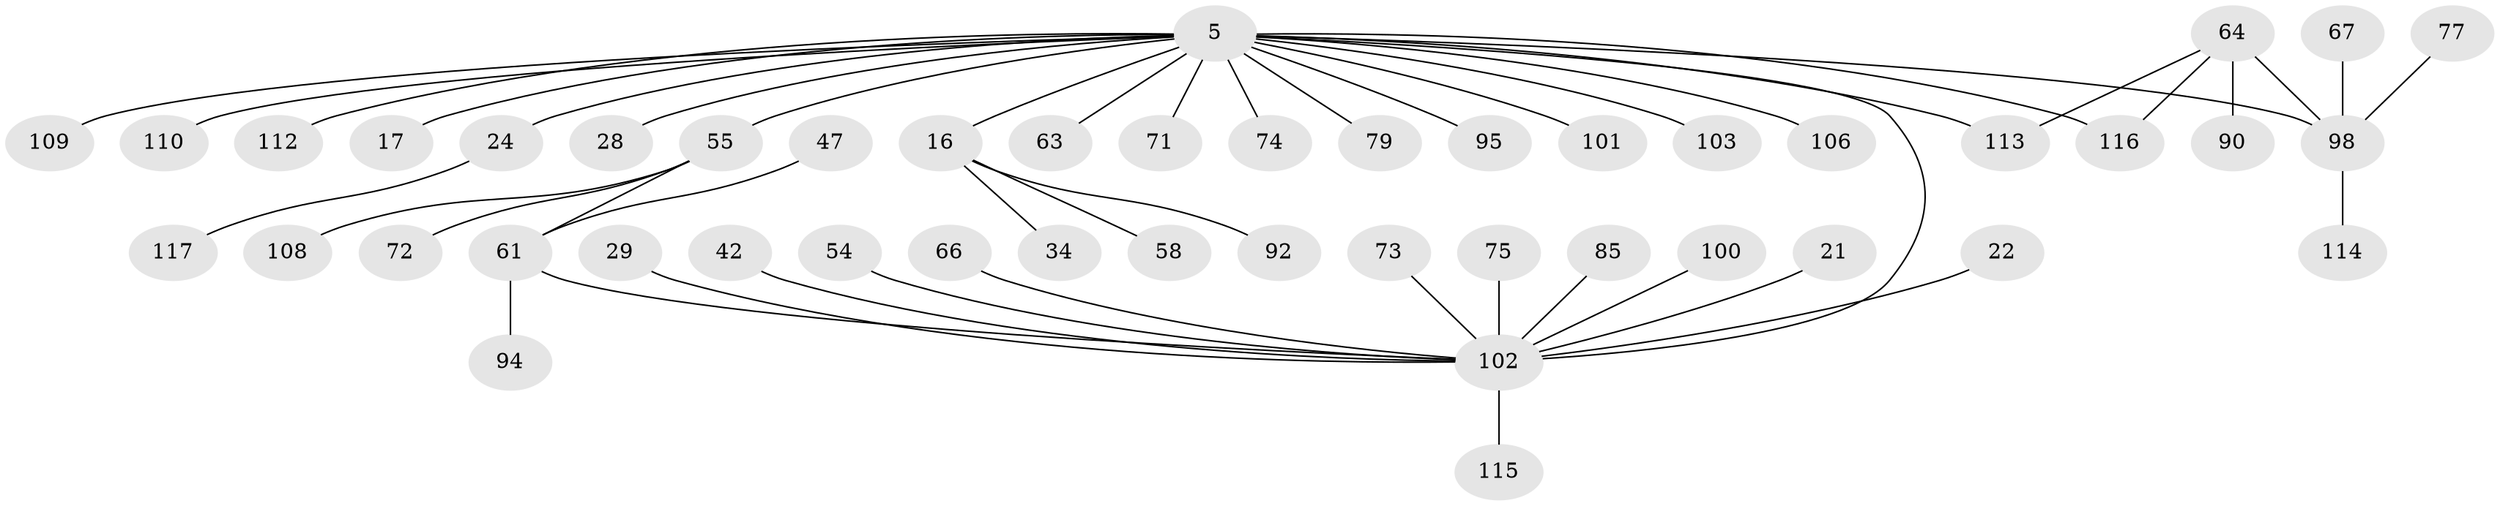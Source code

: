 // original degree distribution, {13: 0.008547008547008548, 6: 0.03418803418803419, 10: 0.017094017094017096, 16: 0.008547008547008548, 12: 0.008547008547008548, 1: 0.6752136752136753, 2: 0.1111111111111111, 3: 0.10256410256410256, 14: 0.008547008547008548, 5: 0.008547008547008548, 7: 0.008547008547008548, 4: 0.008547008547008548}
// Generated by graph-tools (version 1.1) at 2025/51/03/04/25 21:51:20]
// undirected, 46 vertices, 48 edges
graph export_dot {
graph [start="1"]
  node [color=gray90,style=filled];
  5 [super="+4"];
  16;
  17;
  21;
  22;
  24;
  28;
  29;
  34;
  42;
  47;
  54;
  55 [super="+52"];
  58;
  61 [super="+48+30"];
  63;
  64 [super="+10"];
  66;
  67;
  71;
  72;
  73 [super="+56"];
  74;
  75;
  77 [super="+50"];
  79;
  85;
  90;
  92;
  94;
  95 [super="+88"];
  98 [super="+83+3+6+13+62"];
  100;
  101;
  102 [super="+69+19"];
  103 [super="+84"];
  106;
  108 [super="+70"];
  109;
  110 [super="+107"];
  112 [super="+60+99"];
  113 [super="+105"];
  114 [super="+53+87+93"];
  115;
  116 [super="+80+111"];
  117;
  5 -- 16 [weight=2];
  5 -- 24 [weight=2];
  5 -- 63;
  5 -- 71;
  5 -- 74;
  5 -- 101;
  5 -- 109;
  5 -- 106;
  5 -- 28;
  5 -- 79;
  5 -- 17;
  5 -- 116 [weight=2];
  5 -- 102 [weight=3];
  5 -- 112;
  5 -- 103;
  5 -- 95;
  5 -- 113;
  5 -- 110;
  5 -- 98;
  5 -- 55 [weight=2];
  16 -- 34;
  16 -- 58;
  16 -- 92;
  21 -- 102;
  22 -- 102;
  24 -- 117;
  29 -- 102;
  42 -- 102;
  47 -- 61;
  54 -- 102;
  55 -- 72;
  55 -- 108;
  55 -- 61;
  61 -- 94;
  61 -- 102 [weight=2];
  64 -- 113;
  64 -- 98 [weight=2];
  64 -- 116;
  64 -- 90;
  66 -- 102;
  67 -- 98;
  73 -- 102;
  75 -- 102;
  77 -- 98;
  85 -- 102;
  98 -- 114;
  100 -- 102;
  102 -- 115;
}
